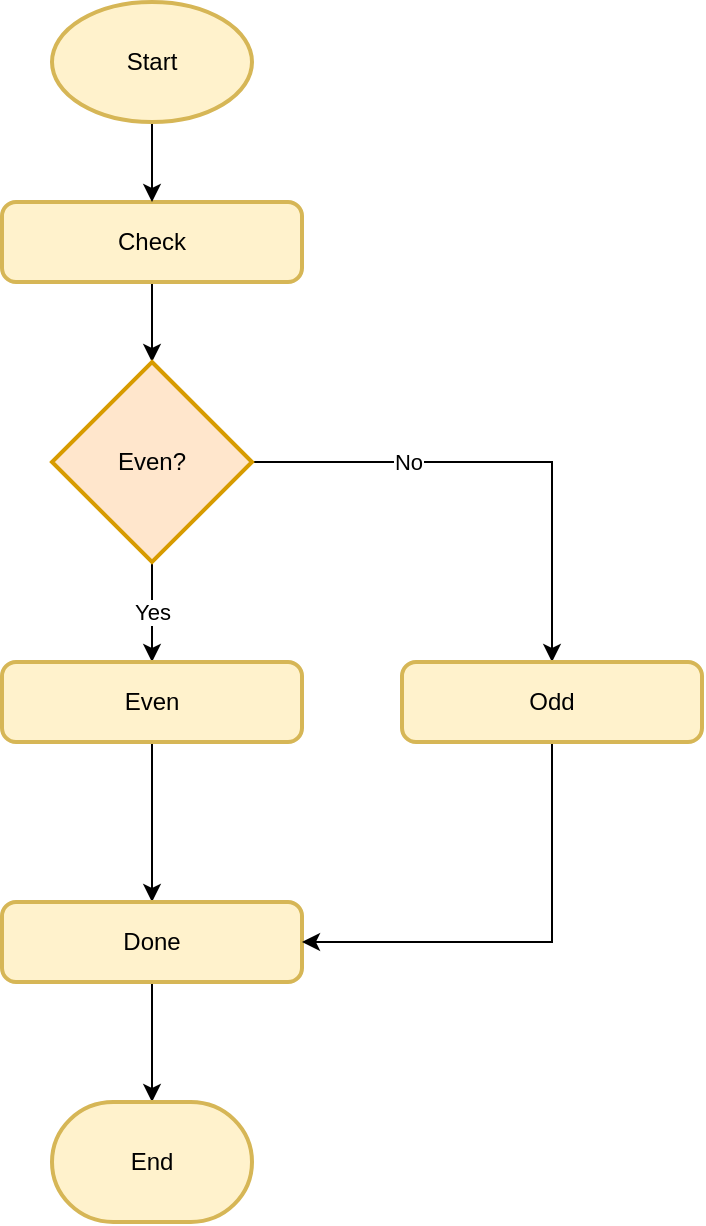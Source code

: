 <mxfile version="13.7.7" type="device"><diagram id="8bfSJ4Pq13iRhdjfMXED" name="Page-1"><mxGraphModel dx="1995" dy="1136" grid="1" gridSize="10" guides="1" tooltips="1" connect="1" arrows="1" fold="1" page="1" pageScale="1" pageWidth="850" pageHeight="1100" math="0" shadow="0"><root><mxCell id="0"/><mxCell id="1" parent="0"/><mxCell id="B1Wmb-zEgTjgHCAvhp0S-1" style="edgeStyle=orthogonalEdgeStyle;rounded=0;orthogonalLoop=1;jettySize=auto;html=1;exitX=0.5;exitY=1;exitDx=0;exitDy=0;" edge="1" parent="1" source="B1Wmb-zEgTjgHCAvhp0S-2" target="B1Wmb-zEgTjgHCAvhp0S-6"><mxGeometry relative="1" as="geometry"/></mxCell><mxCell id="B1Wmb-zEgTjgHCAvhp0S-2" value="Check" style="rounded=1;whiteSpace=wrap;html=1;absoluteArcSize=1;arcSize=14;strokeWidth=2;fillColor=#fff2cc;strokeColor=#d6b656;" vertex="1" parent="1"><mxGeometry x="350" y="110" width="150" height="40" as="geometry"/></mxCell><mxCell id="B1Wmb-zEgTjgHCAvhp0S-3" value="Yes" style="edgeStyle=orthogonalEdgeStyle;rounded=0;orthogonalLoop=1;jettySize=auto;html=1;" edge="1" parent="1" source="B1Wmb-zEgTjgHCAvhp0S-6" target="B1Wmb-zEgTjgHCAvhp0S-8"><mxGeometry relative="1" as="geometry"/></mxCell><mxCell id="B1Wmb-zEgTjgHCAvhp0S-4" style="edgeStyle=orthogonalEdgeStyle;rounded=0;orthogonalLoop=1;jettySize=auto;html=1;exitX=1;exitY=0.5;exitDx=0;exitDy=0;exitPerimeter=0;" edge="1" parent="1" source="B1Wmb-zEgTjgHCAvhp0S-6" target="B1Wmb-zEgTjgHCAvhp0S-14"><mxGeometry relative="1" as="geometry"/></mxCell><mxCell id="B1Wmb-zEgTjgHCAvhp0S-5" value="No" style="edgeLabel;html=1;align=center;verticalAlign=middle;resizable=0;points=[];" vertex="1" connectable="0" parent="B1Wmb-zEgTjgHCAvhp0S-4"><mxGeometry x="-0.377" relative="1" as="geometry"><mxPoint as="offset"/></mxGeometry></mxCell><mxCell id="B1Wmb-zEgTjgHCAvhp0S-6" value="Even?" style="strokeWidth=2;html=1;shape=mxgraph.flowchart.decision;whiteSpace=wrap;fillColor=#ffe6cc;strokeColor=#d79b00;" vertex="1" parent="1"><mxGeometry x="375" y="190" width="100" height="100" as="geometry"/></mxCell><mxCell id="B1Wmb-zEgTjgHCAvhp0S-7" value="" style="edgeStyle=orthogonalEdgeStyle;rounded=0;orthogonalLoop=1;jettySize=auto;html=1;" edge="1" parent="1" source="B1Wmb-zEgTjgHCAvhp0S-8" target="B1Wmb-zEgTjgHCAvhp0S-10"><mxGeometry relative="1" as="geometry"/></mxCell><mxCell id="B1Wmb-zEgTjgHCAvhp0S-8" value="Even" style="rounded=1;whiteSpace=wrap;html=1;absoluteArcSize=1;arcSize=14;strokeWidth=2;fillColor=#fff2cc;strokeColor=#d6b656;" vertex="1" parent="1"><mxGeometry x="350" y="340" width="150" height="40" as="geometry"/></mxCell><mxCell id="B1Wmb-zEgTjgHCAvhp0S-9" style="edgeStyle=orthogonalEdgeStyle;rounded=0;orthogonalLoop=1;jettySize=auto;html=1;exitX=0.5;exitY=1;exitDx=0;exitDy=0;" edge="1" parent="1" source="B1Wmb-zEgTjgHCAvhp0S-10" target="B1Wmb-zEgTjgHCAvhp0S-13"><mxGeometry relative="1" as="geometry"/></mxCell><mxCell id="B1Wmb-zEgTjgHCAvhp0S-10" value="Done" style="rounded=1;whiteSpace=wrap;html=1;absoluteArcSize=1;arcSize=14;strokeWidth=2;fillColor=#fff2cc;strokeColor=#d6b656;" vertex="1" parent="1"><mxGeometry x="350" y="460" width="150" height="40" as="geometry"/></mxCell><mxCell id="B1Wmb-zEgTjgHCAvhp0S-11" style="edgeStyle=orthogonalEdgeStyle;rounded=0;orthogonalLoop=1;jettySize=auto;html=1;exitX=0.5;exitY=1;exitDx=0;exitDy=0;exitPerimeter=0;" edge="1" parent="1" source="B1Wmb-zEgTjgHCAvhp0S-12" target="B1Wmb-zEgTjgHCAvhp0S-2"><mxGeometry relative="1" as="geometry"/></mxCell><mxCell id="B1Wmb-zEgTjgHCAvhp0S-12" value="Start" style="strokeWidth=2;html=1;shape=mxgraph.flowchart.start_1;whiteSpace=wrap;fillColor=#fff2cc;strokeColor=#d6b656;" vertex="1" parent="1"><mxGeometry x="375" y="10" width="100" height="60" as="geometry"/></mxCell><mxCell id="B1Wmb-zEgTjgHCAvhp0S-13" value="End" style="strokeWidth=2;html=1;shape=mxgraph.flowchart.terminator;whiteSpace=wrap;fillColor=#fff2cc;strokeColor=#d6b656;" vertex="1" parent="1"><mxGeometry x="375" y="560" width="100" height="60" as="geometry"/></mxCell><mxCell id="B1Wmb-zEgTjgHCAvhp0S-15" style="edgeStyle=orthogonalEdgeStyle;rounded=0;orthogonalLoop=1;jettySize=auto;html=1;exitX=0.5;exitY=1;exitDx=0;exitDy=0;entryX=1;entryY=0.5;entryDx=0;entryDy=0;" edge="1" parent="1" source="B1Wmb-zEgTjgHCAvhp0S-14" target="B1Wmb-zEgTjgHCAvhp0S-10"><mxGeometry relative="1" as="geometry"/></mxCell><mxCell id="B1Wmb-zEgTjgHCAvhp0S-14" value="Odd" style="rounded=1;whiteSpace=wrap;html=1;absoluteArcSize=1;arcSize=14;strokeWidth=2;fillColor=#fff2cc;strokeColor=#d6b656;" vertex="1" parent="1"><mxGeometry x="550" y="340" width="150" height="40" as="geometry"/></mxCell></root></mxGraphModel></diagram></mxfile>